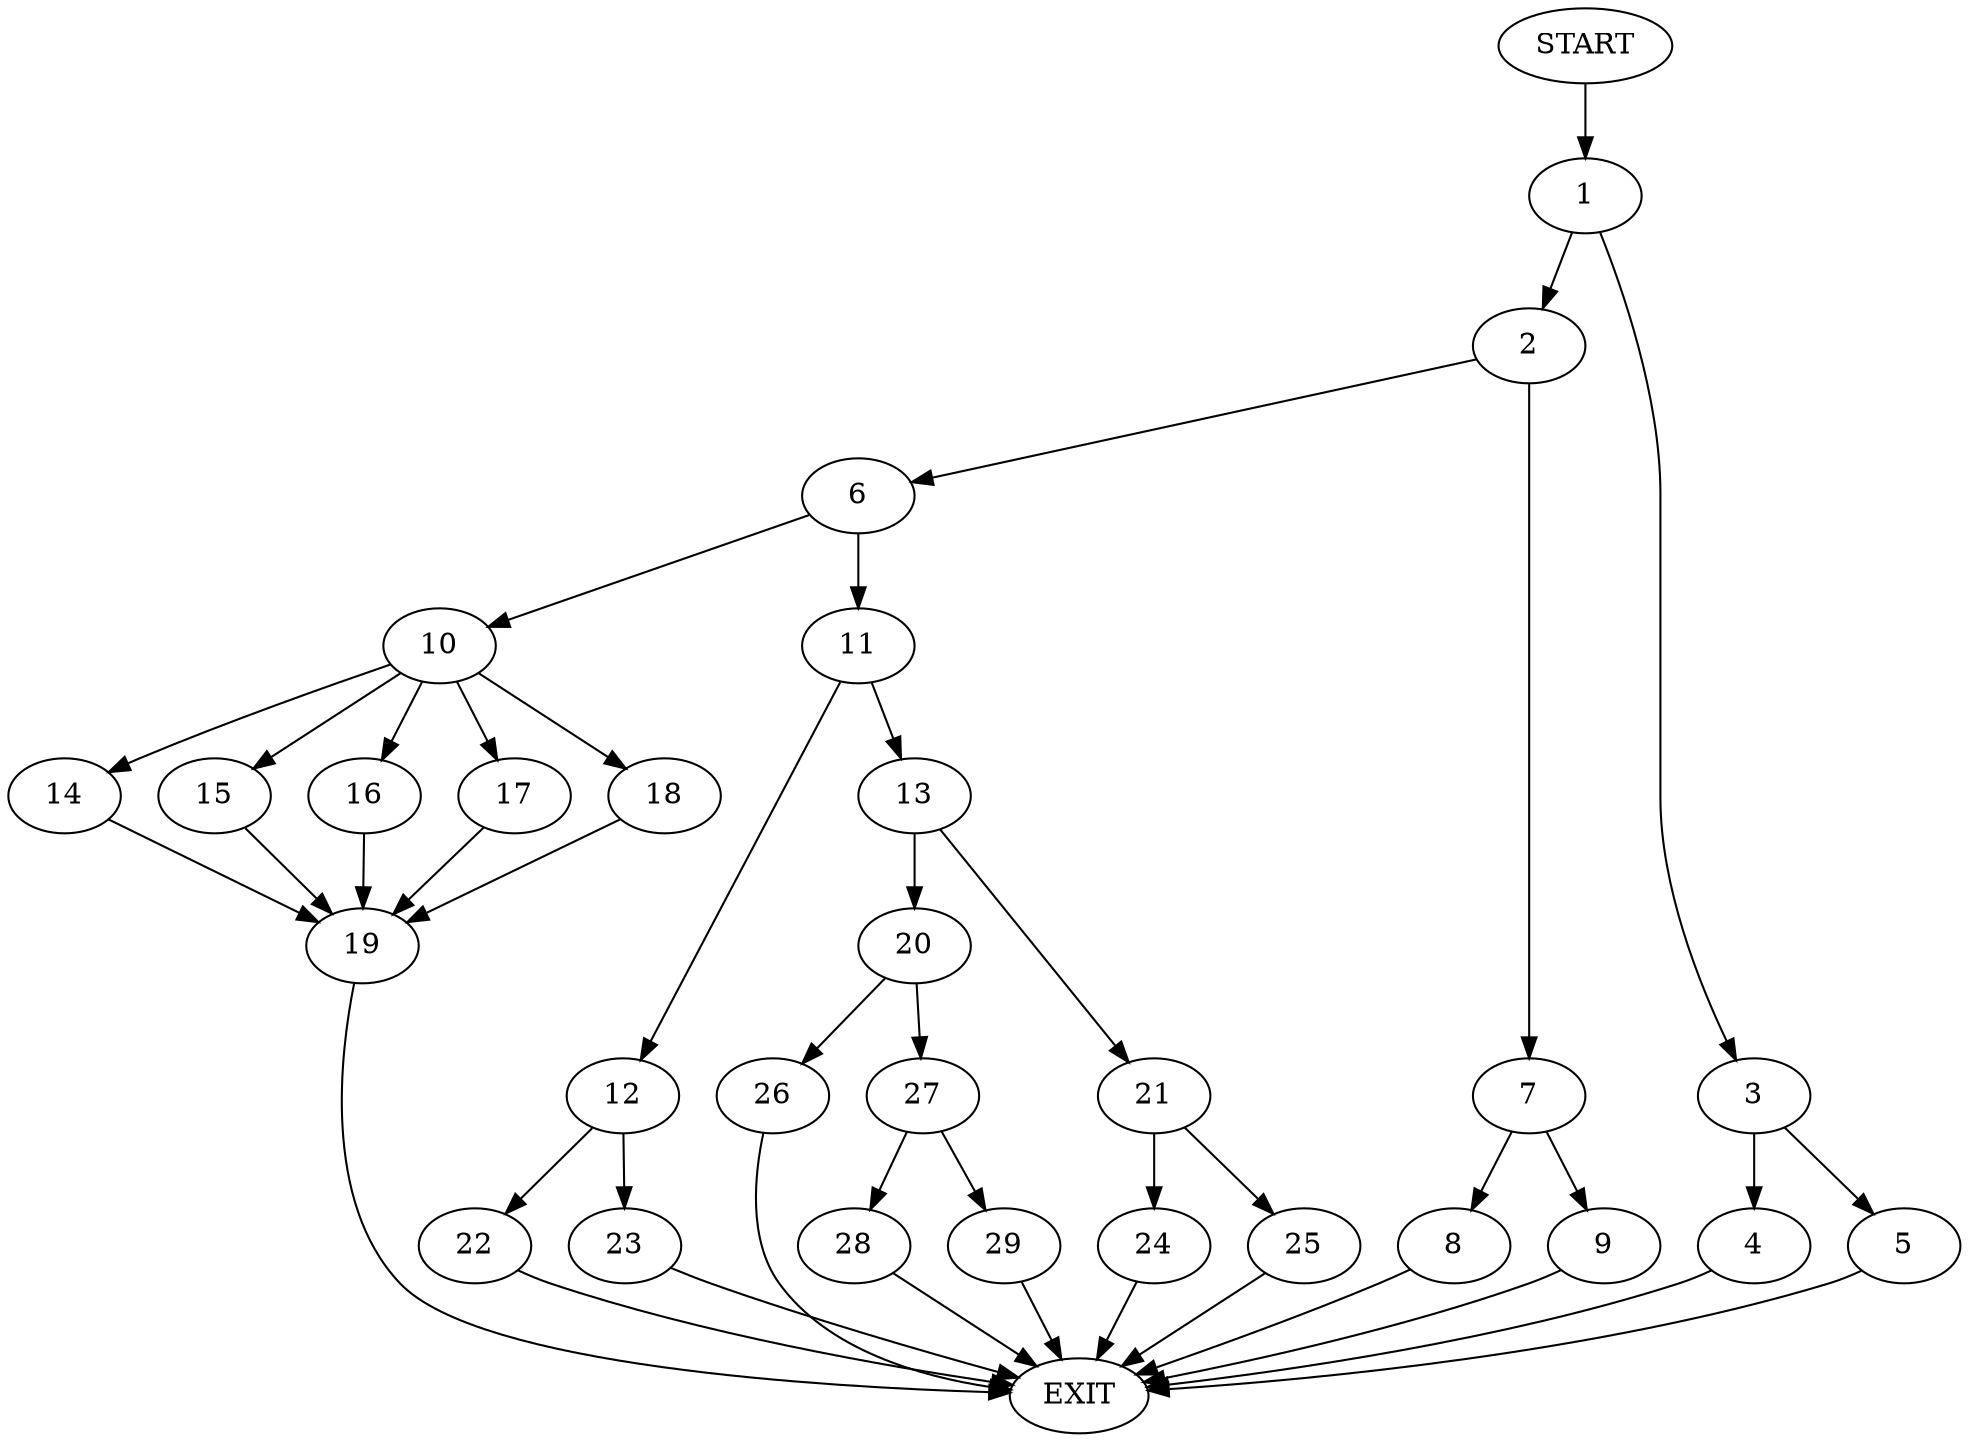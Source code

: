 digraph {
0 [label="START"]
30 [label="EXIT"]
0 -> 1
1 -> 2
1 -> 3
3 -> 4
3 -> 5
2 -> 6
2 -> 7
4 -> 30
5 -> 30
7 -> 8
7 -> 9
6 -> 10
6 -> 11
8 -> 30
9 -> 30
11 -> 12
11 -> 13
10 -> 14
10 -> 15
10 -> 16
10 -> 17
10 -> 18
16 -> 19
14 -> 19
15 -> 19
17 -> 19
18 -> 19
19 -> 30
13 -> 20
13 -> 21
12 -> 22
12 -> 23
22 -> 30
23 -> 30
21 -> 24
21 -> 25
20 -> 26
20 -> 27
25 -> 30
24 -> 30
27 -> 28
27 -> 29
26 -> 30
28 -> 30
29 -> 30
}
